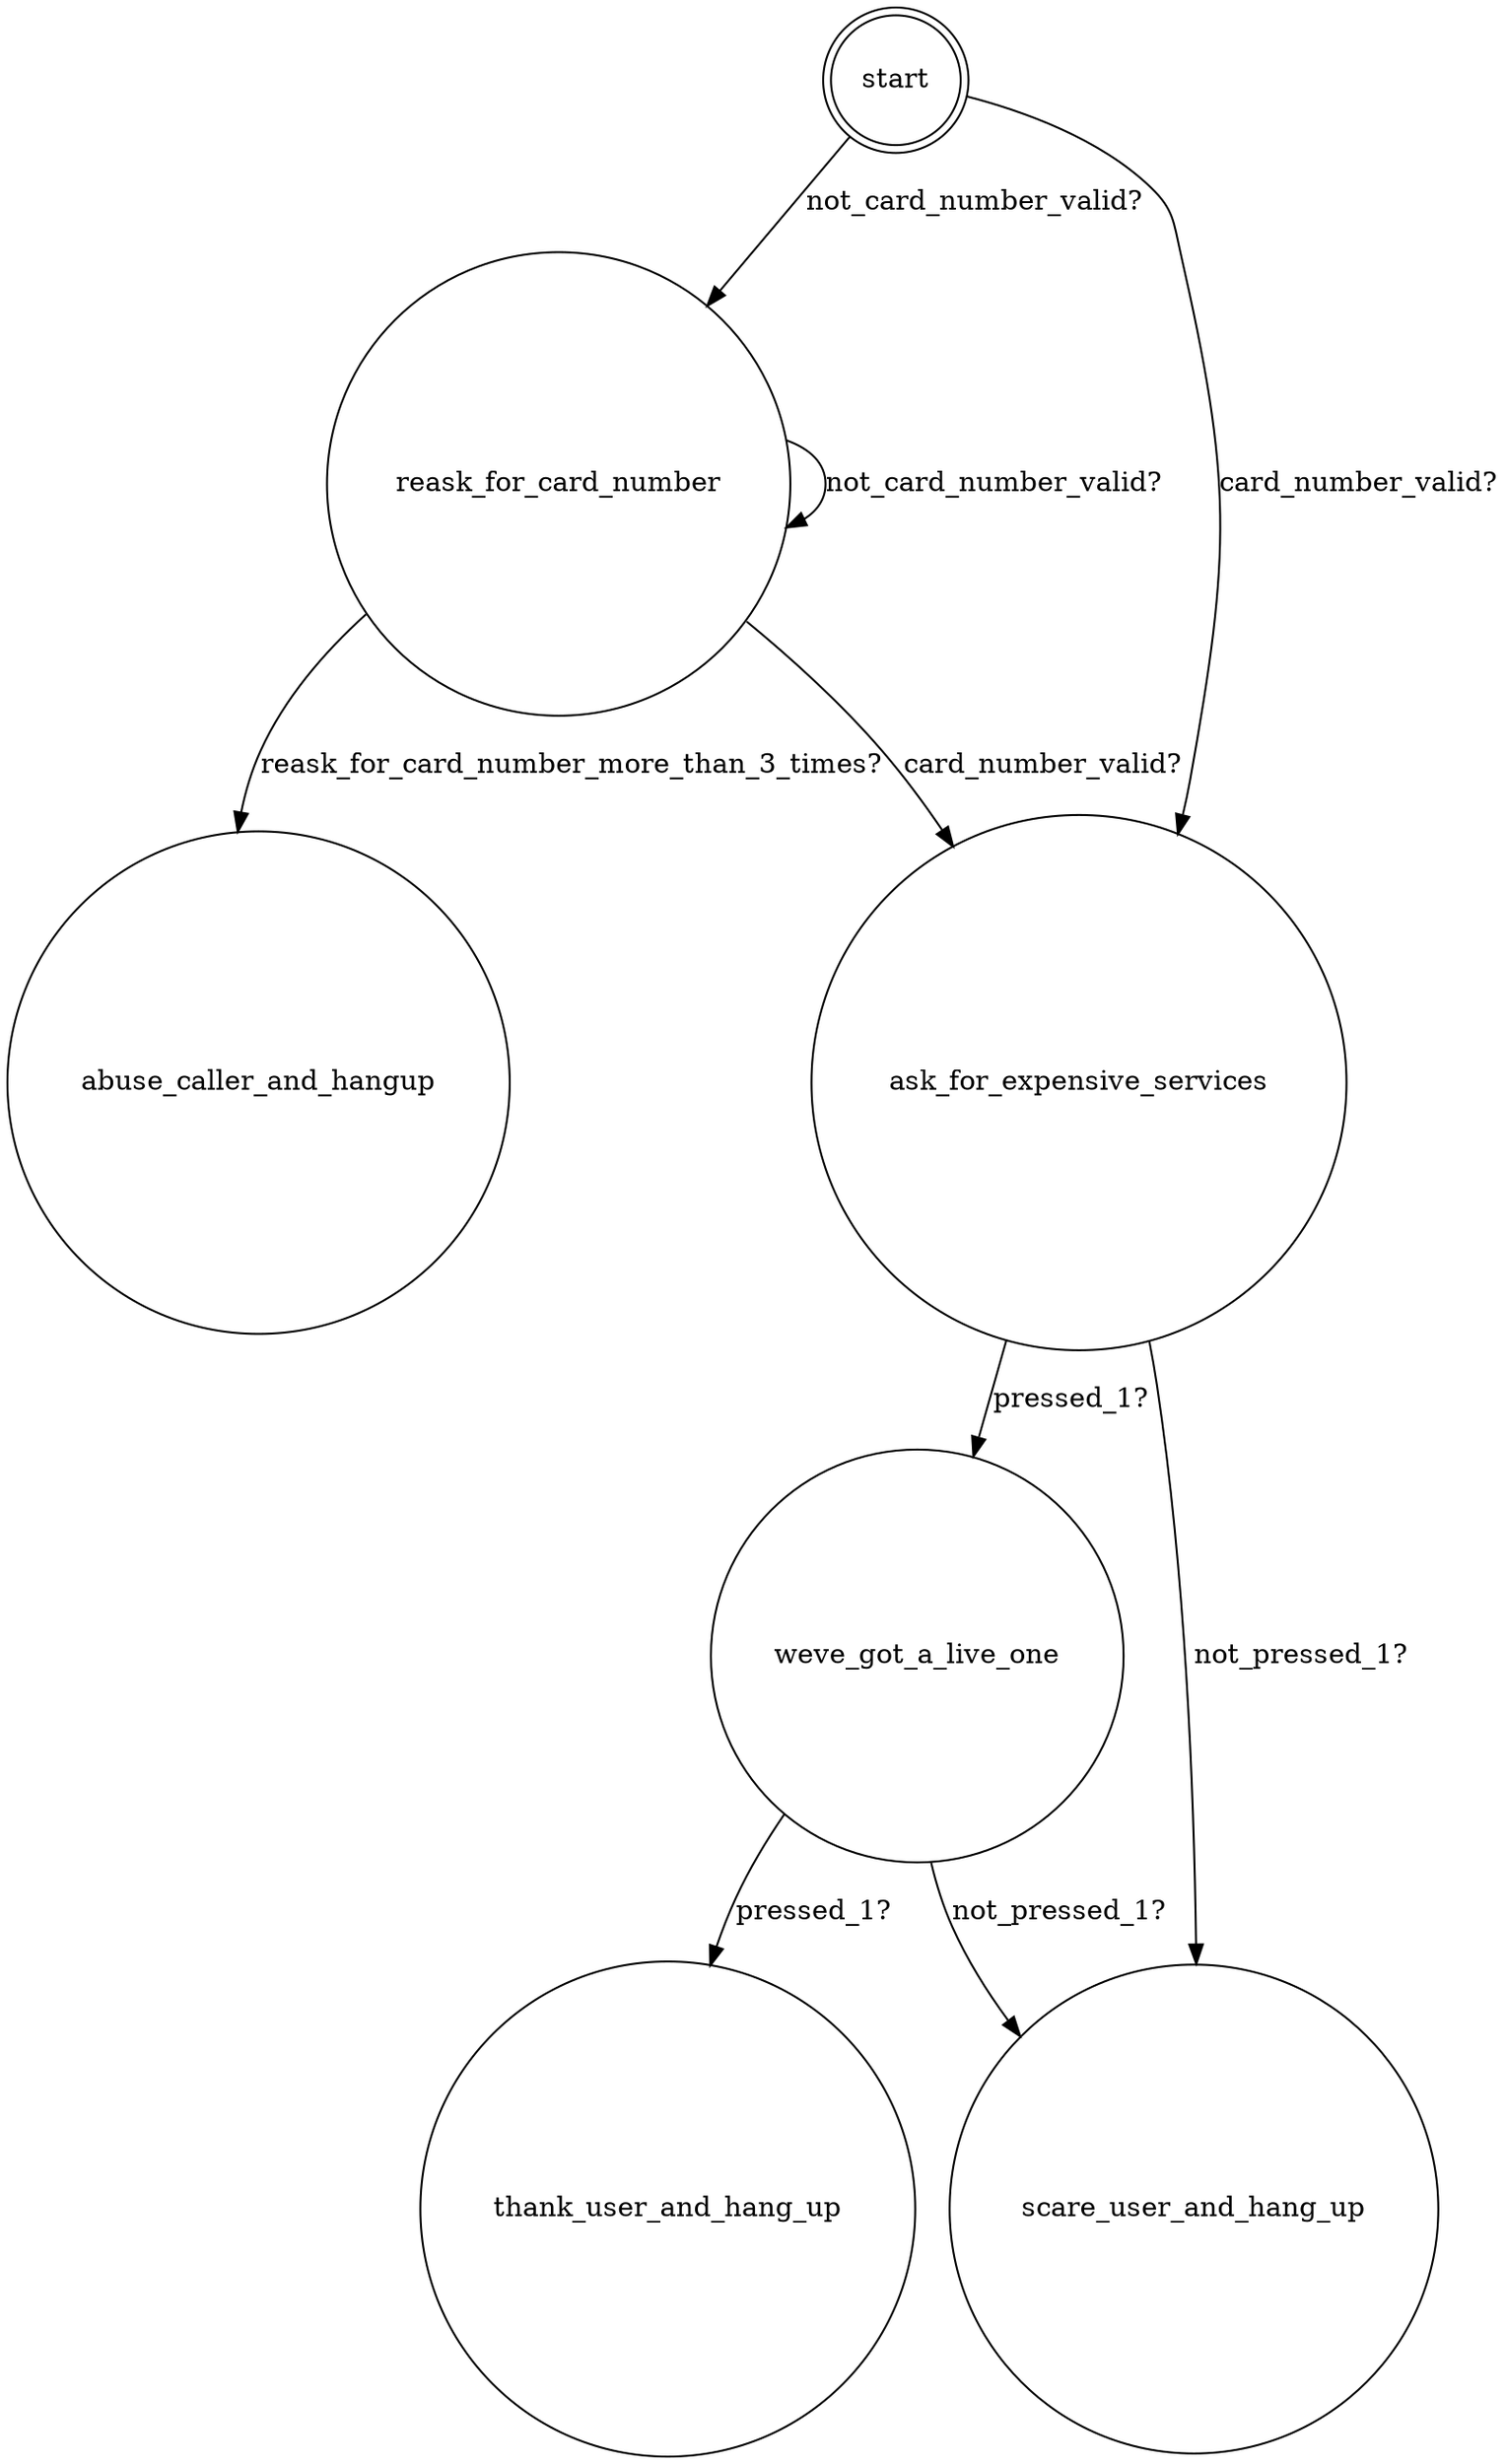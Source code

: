 digraph {
  "reask_for_card_number" [ shape = circle ]; 
  "reask_for_card_number" -> "abuse_caller_and_hangup" [ label = "reask_for_card_number_more_than_3_times?" ];
  "reask_for_card_number" -> "reask_for_card_number" [ label = "not_card_number_valid?" ];
  "reask_for_card_number" -> "ask_for_expensive_services" [ label = "card_number_valid?" ];
  "abuse_caller_and_hangup" [ shape = circle ]; 
  "thank_user_and_hang_up" [ shape = circle ]; 
  "ask_for_expensive_services" [ shape = circle ]; 
  "ask_for_expensive_services" -> "weve_got_a_live_one" [ label = "pressed_1?" ];
  "ask_for_expensive_services" -> "scare_user_and_hang_up" [ label = "not_pressed_1?" ];
  "start" [ shape = doublecircle ]; 
  "start" -> "reask_for_card_number" [ label = "not_card_number_valid?" ];
  "start" -> "ask_for_expensive_services" [ label = "card_number_valid?" ];
  "weve_got_a_live_one" [ shape = circle ]; 
  "weve_got_a_live_one" -> "thank_user_and_hang_up" [ label = "pressed_1?" ];
  "weve_got_a_live_one" -> "scare_user_and_hang_up" [ label = "not_pressed_1?" ];
  "scare_user_and_hang_up" [ shape = circle ]; 
}
